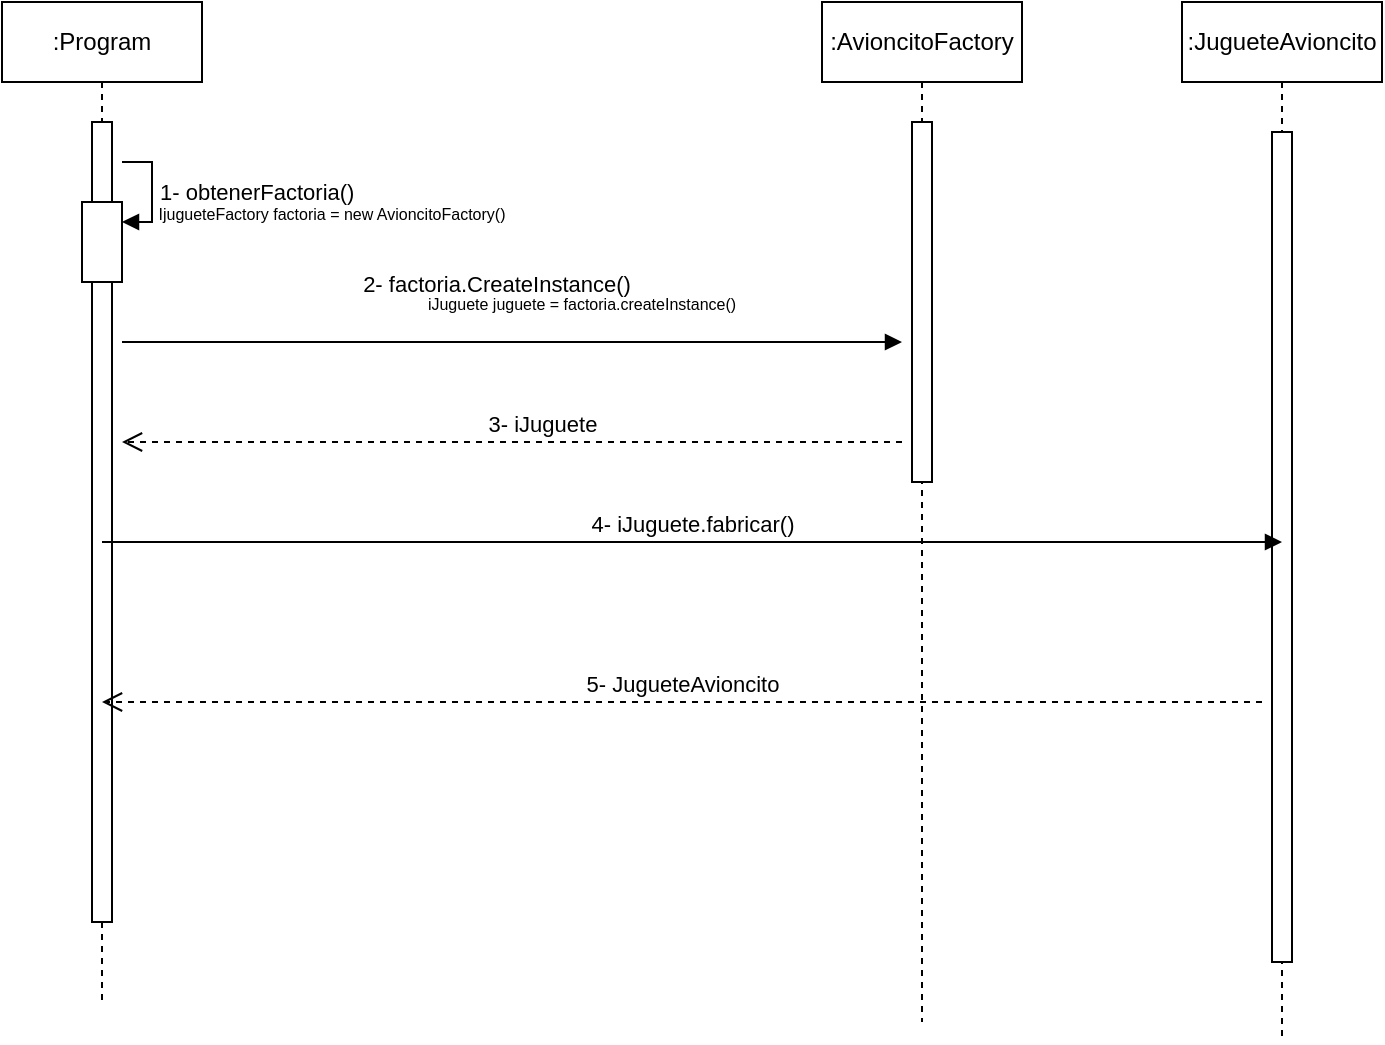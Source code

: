 <mxfile version="21.3.2" type="device">
  <diagram name="Página-1" id="9MOvOWp_ZDbA5U8lrWfu">
    <mxGraphModel dx="1290" dy="541" grid="1" gridSize="10" guides="1" tooltips="1" connect="1" arrows="1" fold="1" page="1" pageScale="1" pageWidth="827" pageHeight="1169" math="0" shadow="0">
      <root>
        <mxCell id="0" />
        <mxCell id="1" parent="0" />
        <mxCell id="NiCcF0CLb34DytYQ8IQz-2" value=":Program" style="shape=umlLifeline;perimeter=lifelinePerimeter;whiteSpace=wrap;html=1;container=1;dropTarget=0;collapsible=0;recursiveResize=0;outlineConnect=0;portConstraint=eastwest;newEdgeStyle={&quot;edgeStyle&quot;:&quot;elbowEdgeStyle&quot;,&quot;elbow&quot;:&quot;vertical&quot;,&quot;curved&quot;:0,&quot;rounded&quot;:0};" parent="1" vertex="1">
          <mxGeometry x="80" width="100" height="500" as="geometry" />
        </mxCell>
        <mxCell id="NiCcF0CLb34DytYQ8IQz-3" value="" style="html=1;points=[];perimeter=orthogonalPerimeter;outlineConnect=0;targetShapes=umlLifeline;portConstraint=eastwest;newEdgeStyle={&quot;edgeStyle&quot;:&quot;elbowEdgeStyle&quot;,&quot;elbow&quot;:&quot;vertical&quot;,&quot;curved&quot;:0,&quot;rounded&quot;:0};" parent="NiCcF0CLb34DytYQ8IQz-2" vertex="1">
          <mxGeometry x="45" y="60" width="10" height="400" as="geometry" />
        </mxCell>
        <mxCell id="NiCcF0CLb34DytYQ8IQz-4" value="" style="html=1;points=[];perimeter=orthogonalPerimeter;outlineConnect=0;targetShapes=umlLifeline;portConstraint=eastwest;newEdgeStyle={&quot;edgeStyle&quot;:&quot;elbowEdgeStyle&quot;,&quot;elbow&quot;:&quot;vertical&quot;,&quot;curved&quot;:0,&quot;rounded&quot;:0};" parent="NiCcF0CLb34DytYQ8IQz-2" vertex="1">
          <mxGeometry x="40" y="100" width="20" height="40" as="geometry" />
        </mxCell>
        <mxCell id="NiCcF0CLb34DytYQ8IQz-5" value="1- obtenerFactoria()" style="html=1;align=left;spacingLeft=2;endArrow=block;rounded=0;edgeStyle=orthogonalEdgeStyle;curved=0;rounded=0;" parent="NiCcF0CLb34DytYQ8IQz-2" target="NiCcF0CLb34DytYQ8IQz-4" edge="1">
          <mxGeometry relative="1" as="geometry">
            <mxPoint x="60" y="80" as="sourcePoint" />
            <Array as="points">
              <mxPoint x="75" y="110" />
            </Array>
            <mxPoint as="offset" />
          </mxGeometry>
        </mxCell>
        <mxCell id="NiCcF0CLb34DytYQ8IQz-6" value=":AvioncitoFactory" style="shape=umlLifeline;perimeter=lifelinePerimeter;whiteSpace=wrap;html=1;container=1;dropTarget=0;collapsible=0;recursiveResize=0;outlineConnect=0;portConstraint=eastwest;newEdgeStyle={&quot;edgeStyle&quot;:&quot;elbowEdgeStyle&quot;,&quot;elbow&quot;:&quot;vertical&quot;,&quot;curved&quot;:0,&quot;rounded&quot;:0};" parent="1" vertex="1">
          <mxGeometry x="490" width="100" height="510" as="geometry" />
        </mxCell>
        <mxCell id="NiCcF0CLb34DytYQ8IQz-13" value="" style="html=1;points=[];perimeter=orthogonalPerimeter;outlineConnect=0;targetShapes=umlLifeline;portConstraint=eastwest;newEdgeStyle={&quot;edgeStyle&quot;:&quot;elbowEdgeStyle&quot;,&quot;elbow&quot;:&quot;vertical&quot;,&quot;curved&quot;:0,&quot;rounded&quot;:0};" parent="NiCcF0CLb34DytYQ8IQz-6" vertex="1">
          <mxGeometry x="45" y="60" width="10" height="180" as="geometry" />
        </mxCell>
        <mxCell id="NiCcF0CLb34DytYQ8IQz-7" value="2- factoria.CreateInstance()" style="html=1;verticalAlign=bottom;endArrow=block;edgeStyle=elbowEdgeStyle;elbow=vertical;curved=0;rounded=0;" parent="1" edge="1">
          <mxGeometry x="-0.042" y="20" width="80" relative="1" as="geometry">
            <mxPoint x="140" y="170" as="sourcePoint" />
            <mxPoint x="530" y="170" as="targetPoint" />
            <mxPoint as="offset" />
          </mxGeometry>
        </mxCell>
        <mxCell id="NiCcF0CLb34DytYQ8IQz-8" value="&lt;font style=&quot;font-size: 8px;&quot;&gt;iJuguete juguete = factoria.createInstance()&lt;/font&gt;" style="text;html=1;strokeColor=none;fillColor=none;align=center;verticalAlign=middle;whiteSpace=wrap;rounded=0;" parent="1" vertex="1">
          <mxGeometry x="290" y="140" width="160" height="20" as="geometry" />
        </mxCell>
        <mxCell id="NiCcF0CLb34DytYQ8IQz-9" value="&lt;font style=&quot;font-size: 8px;&quot;&gt;IjugueteFactory factoria = new AvioncitoFactory()&lt;/font&gt;" style="text;html=1;strokeColor=none;fillColor=none;align=center;verticalAlign=middle;whiteSpace=wrap;rounded=0;" parent="1" vertex="1">
          <mxGeometry x="110" y="90" width="270" height="30" as="geometry" />
        </mxCell>
        <mxCell id="NiCcF0CLb34DytYQ8IQz-14" value="3- iJuguete" style="html=1;verticalAlign=bottom;endArrow=open;dashed=1;endSize=8;edgeStyle=elbowEdgeStyle;elbow=vertical;curved=0;rounded=0;" parent="1" edge="1">
          <mxGeometry x="-0.077" relative="1" as="geometry">
            <mxPoint x="530" y="220" as="sourcePoint" />
            <mxPoint x="140" y="220" as="targetPoint" />
            <Array as="points">
              <mxPoint x="420" y="220" />
            </Array>
            <mxPoint as="offset" />
          </mxGeometry>
        </mxCell>
        <mxCell id="NiCcF0CLb34DytYQ8IQz-15" value=":JugueteAvioncito" style="shape=umlLifeline;perimeter=lifelinePerimeter;whiteSpace=wrap;html=1;container=1;dropTarget=0;collapsible=0;recursiveResize=0;outlineConnect=0;portConstraint=eastwest;newEdgeStyle={&quot;edgeStyle&quot;:&quot;elbowEdgeStyle&quot;,&quot;elbow&quot;:&quot;vertical&quot;,&quot;curved&quot;:0,&quot;rounded&quot;:0};" parent="1" vertex="1">
          <mxGeometry x="670" width="100" height="520" as="geometry" />
        </mxCell>
        <mxCell id="NiCcF0CLb34DytYQ8IQz-16" value="" style="html=1;points=[];perimeter=orthogonalPerimeter;outlineConnect=0;targetShapes=umlLifeline;portConstraint=eastwest;newEdgeStyle={&quot;edgeStyle&quot;:&quot;elbowEdgeStyle&quot;,&quot;elbow&quot;:&quot;vertical&quot;,&quot;curved&quot;:0,&quot;rounded&quot;:0};" parent="NiCcF0CLb34DytYQ8IQz-15" vertex="1">
          <mxGeometry x="45" y="65" width="10" height="415" as="geometry" />
        </mxCell>
        <mxCell id="NiCcF0CLb34DytYQ8IQz-17" value="4- iJuguete.fabricar()" style="html=1;verticalAlign=bottom;endArrow=block;edgeStyle=elbowEdgeStyle;elbow=vertical;curved=0;rounded=0;" parent="1" source="NiCcF0CLb34DytYQ8IQz-2" edge="1">
          <mxGeometry width="80" relative="1" as="geometry">
            <mxPoint x="370" y="280" as="sourcePoint" />
            <mxPoint x="720" y="270" as="targetPoint" />
            <Array as="points">
              <mxPoint x="480" y="270" />
            </Array>
          </mxGeometry>
        </mxCell>
        <mxCell id="fqT86rPY1i41vrcHHKNz-1" value="5- JugueteAvioncito" style="html=1;verticalAlign=bottom;endArrow=open;dashed=1;endSize=8;edgeStyle=elbowEdgeStyle;elbow=vertical;curved=0;rounded=0;" edge="1" parent="1" target="NiCcF0CLb34DytYQ8IQz-2">
          <mxGeometry relative="1" as="geometry">
            <mxPoint x="710" y="350" as="sourcePoint" />
            <mxPoint x="630" y="350" as="targetPoint" />
          </mxGeometry>
        </mxCell>
      </root>
    </mxGraphModel>
  </diagram>
</mxfile>

